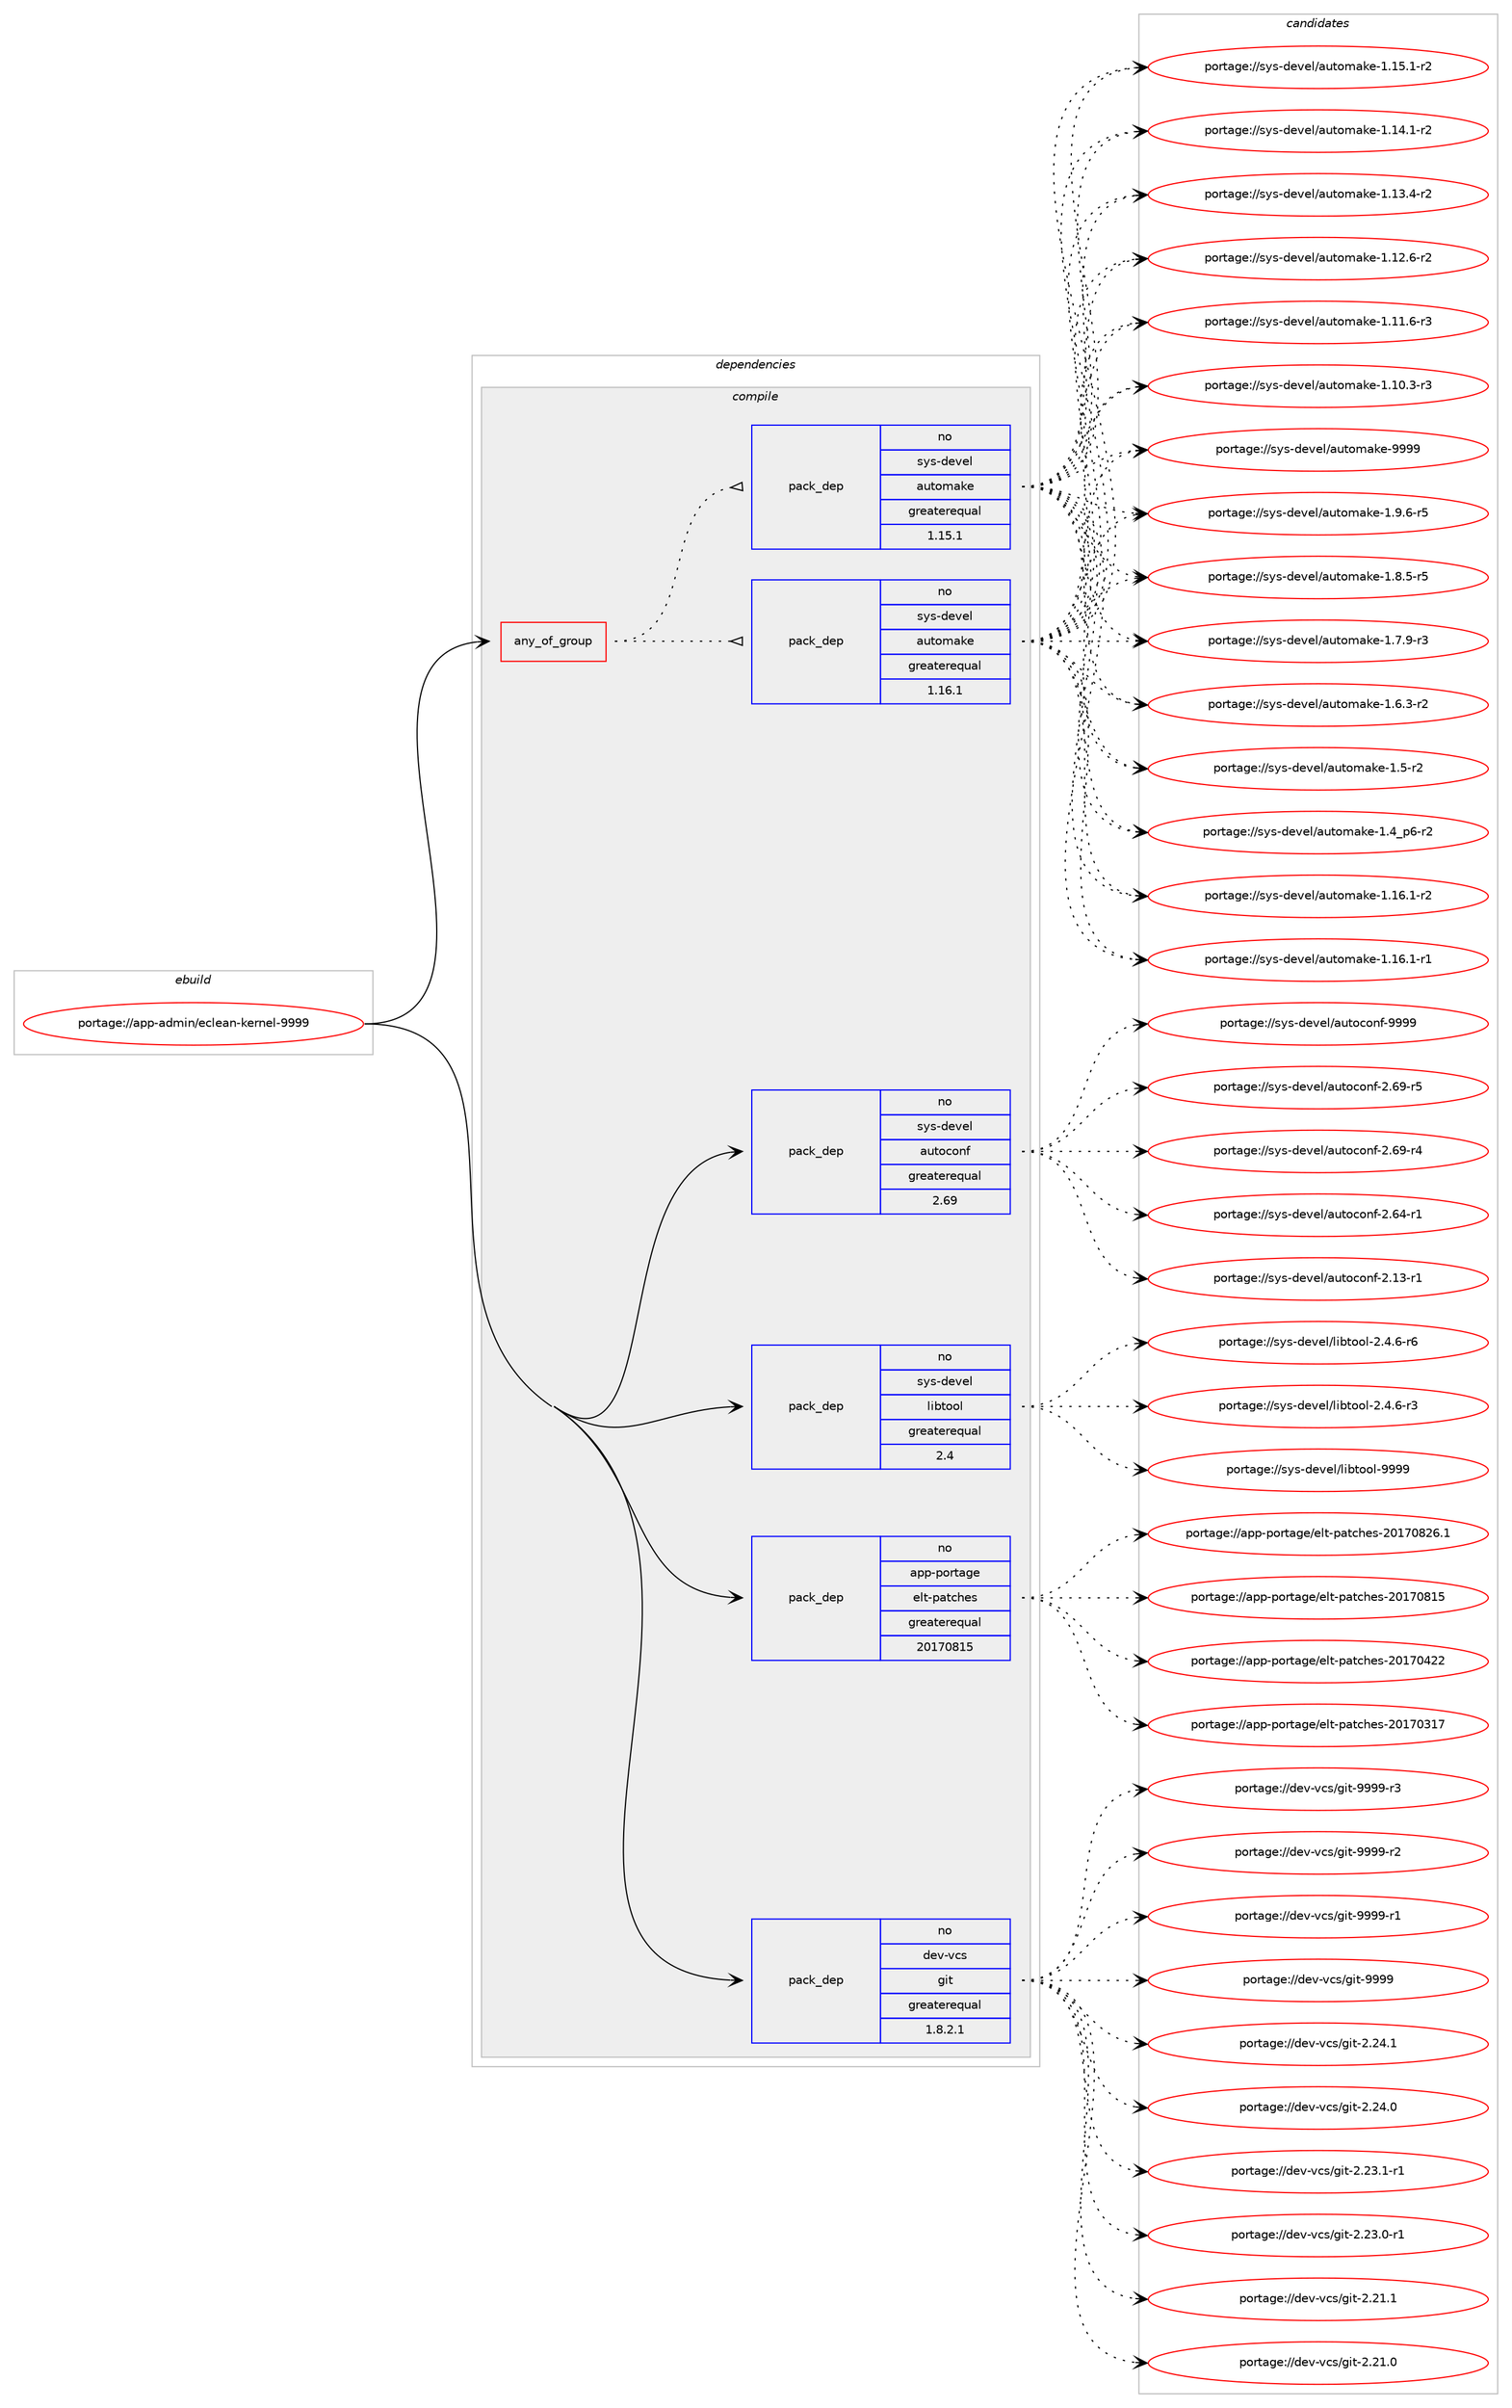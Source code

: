 digraph prolog {

# *************
# Graph options
# *************

newrank=true;
concentrate=true;
compound=true;
graph [rankdir=LR,fontname=Helvetica,fontsize=10,ranksep=1.5];#, ranksep=2.5, nodesep=0.2];
edge  [arrowhead=vee];
node  [fontname=Helvetica,fontsize=10];

# **********
# The ebuild
# **********

subgraph cluster_leftcol {
color=gray;
rank=same;
label=<<i>ebuild</i>>;
id [label="portage://app-admin/eclean-kernel-9999", color=red, width=4, href="../app-admin/eclean-kernel-9999.svg"];
}

# ****************
# The dependencies
# ****************

subgraph cluster_midcol {
color=gray;
label=<<i>dependencies</i>>;
subgraph cluster_compile {
fillcolor="#eeeeee";
style=filled;
label=<<i>compile</i>>;
subgraph any8462 {
dependency657055 [label=<<TABLE BORDER="0" CELLBORDER="1" CELLSPACING="0" CELLPADDING="4"><TR><TD CELLPADDING="10">any_of_group</TD></TR></TABLE>>, shape=none, color=red];subgraph pack492937 {
dependency657056 [label=<<TABLE BORDER="0" CELLBORDER="1" CELLSPACING="0" CELLPADDING="4" WIDTH="220"><TR><TD ROWSPAN="6" CELLPADDING="30">pack_dep</TD></TR><TR><TD WIDTH="110">no</TD></TR><TR><TD>sys-devel</TD></TR><TR><TD>automake</TD></TR><TR><TD>greaterequal</TD></TR><TR><TD>1.16.1</TD></TR></TABLE>>, shape=none, color=blue];
}
dependency657055:e -> dependency657056:w [weight=20,style="dotted",arrowhead="oinv"];
subgraph pack492938 {
dependency657057 [label=<<TABLE BORDER="0" CELLBORDER="1" CELLSPACING="0" CELLPADDING="4" WIDTH="220"><TR><TD ROWSPAN="6" CELLPADDING="30">pack_dep</TD></TR><TR><TD WIDTH="110">no</TD></TR><TR><TD>sys-devel</TD></TR><TR><TD>automake</TD></TR><TR><TD>greaterequal</TD></TR><TR><TD>1.15.1</TD></TR></TABLE>>, shape=none, color=blue];
}
dependency657055:e -> dependency657057:w [weight=20,style="dotted",arrowhead="oinv"];
}
id:e -> dependency657055:w [weight=20,style="solid",arrowhead="vee"];
subgraph pack492939 {
dependency657058 [label=<<TABLE BORDER="0" CELLBORDER="1" CELLSPACING="0" CELLPADDING="4" WIDTH="220"><TR><TD ROWSPAN="6" CELLPADDING="30">pack_dep</TD></TR><TR><TD WIDTH="110">no</TD></TR><TR><TD>app-portage</TD></TR><TR><TD>elt-patches</TD></TR><TR><TD>greaterequal</TD></TR><TR><TD>20170815</TD></TR></TABLE>>, shape=none, color=blue];
}
id:e -> dependency657058:w [weight=20,style="solid",arrowhead="vee"];
subgraph pack492940 {
dependency657059 [label=<<TABLE BORDER="0" CELLBORDER="1" CELLSPACING="0" CELLPADDING="4" WIDTH="220"><TR><TD ROWSPAN="6" CELLPADDING="30">pack_dep</TD></TR><TR><TD WIDTH="110">no</TD></TR><TR><TD>dev-vcs</TD></TR><TR><TD>git</TD></TR><TR><TD>greaterequal</TD></TR><TR><TD>1.8.2.1</TD></TR></TABLE>>, shape=none, color=blue];
}
id:e -> dependency657059:w [weight=20,style="solid",arrowhead="vee"];
subgraph pack492941 {
dependency657060 [label=<<TABLE BORDER="0" CELLBORDER="1" CELLSPACING="0" CELLPADDING="4" WIDTH="220"><TR><TD ROWSPAN="6" CELLPADDING="30">pack_dep</TD></TR><TR><TD WIDTH="110">no</TD></TR><TR><TD>sys-devel</TD></TR><TR><TD>autoconf</TD></TR><TR><TD>greaterequal</TD></TR><TR><TD>2.69</TD></TR></TABLE>>, shape=none, color=blue];
}
id:e -> dependency657060:w [weight=20,style="solid",arrowhead="vee"];
subgraph pack492942 {
dependency657061 [label=<<TABLE BORDER="0" CELLBORDER="1" CELLSPACING="0" CELLPADDING="4" WIDTH="220"><TR><TD ROWSPAN="6" CELLPADDING="30">pack_dep</TD></TR><TR><TD WIDTH="110">no</TD></TR><TR><TD>sys-devel</TD></TR><TR><TD>libtool</TD></TR><TR><TD>greaterequal</TD></TR><TR><TD>2.4</TD></TR></TABLE>>, shape=none, color=blue];
}
id:e -> dependency657061:w [weight=20,style="solid",arrowhead="vee"];
}
subgraph cluster_compileandrun {
fillcolor="#eeeeee";
style=filled;
label=<<i>compile and run</i>>;
}
subgraph cluster_run {
fillcolor="#eeeeee";
style=filled;
label=<<i>run</i>>;
}
}

# **************
# The candidates
# **************

subgraph cluster_choices {
rank=same;
color=gray;
label=<<i>candidates</i>>;

subgraph choice492937 {
color=black;
nodesep=1;
choice115121115451001011181011084797117116111109971071014557575757 [label="portage://sys-devel/automake-9999", color=red, width=4,href="../sys-devel/automake-9999.svg"];
choice115121115451001011181011084797117116111109971071014549465746544511453 [label="portage://sys-devel/automake-1.9.6-r5", color=red, width=4,href="../sys-devel/automake-1.9.6-r5.svg"];
choice115121115451001011181011084797117116111109971071014549465646534511453 [label="portage://sys-devel/automake-1.8.5-r5", color=red, width=4,href="../sys-devel/automake-1.8.5-r5.svg"];
choice115121115451001011181011084797117116111109971071014549465546574511451 [label="portage://sys-devel/automake-1.7.9-r3", color=red, width=4,href="../sys-devel/automake-1.7.9-r3.svg"];
choice115121115451001011181011084797117116111109971071014549465446514511450 [label="portage://sys-devel/automake-1.6.3-r2", color=red, width=4,href="../sys-devel/automake-1.6.3-r2.svg"];
choice11512111545100101118101108479711711611110997107101454946534511450 [label="portage://sys-devel/automake-1.5-r2", color=red, width=4,href="../sys-devel/automake-1.5-r2.svg"];
choice115121115451001011181011084797117116111109971071014549465295112544511450 [label="portage://sys-devel/automake-1.4_p6-r2", color=red, width=4,href="../sys-devel/automake-1.4_p6-r2.svg"];
choice11512111545100101118101108479711711611110997107101454946495446494511450 [label="portage://sys-devel/automake-1.16.1-r2", color=red, width=4,href="../sys-devel/automake-1.16.1-r2.svg"];
choice11512111545100101118101108479711711611110997107101454946495446494511449 [label="portage://sys-devel/automake-1.16.1-r1", color=red, width=4,href="../sys-devel/automake-1.16.1-r1.svg"];
choice11512111545100101118101108479711711611110997107101454946495346494511450 [label="portage://sys-devel/automake-1.15.1-r2", color=red, width=4,href="../sys-devel/automake-1.15.1-r2.svg"];
choice11512111545100101118101108479711711611110997107101454946495246494511450 [label="portage://sys-devel/automake-1.14.1-r2", color=red, width=4,href="../sys-devel/automake-1.14.1-r2.svg"];
choice11512111545100101118101108479711711611110997107101454946495146524511450 [label="portage://sys-devel/automake-1.13.4-r2", color=red, width=4,href="../sys-devel/automake-1.13.4-r2.svg"];
choice11512111545100101118101108479711711611110997107101454946495046544511450 [label="portage://sys-devel/automake-1.12.6-r2", color=red, width=4,href="../sys-devel/automake-1.12.6-r2.svg"];
choice11512111545100101118101108479711711611110997107101454946494946544511451 [label="portage://sys-devel/automake-1.11.6-r3", color=red, width=4,href="../sys-devel/automake-1.11.6-r3.svg"];
choice11512111545100101118101108479711711611110997107101454946494846514511451 [label="portage://sys-devel/automake-1.10.3-r3", color=red, width=4,href="../sys-devel/automake-1.10.3-r3.svg"];
dependency657056:e -> choice115121115451001011181011084797117116111109971071014557575757:w [style=dotted,weight="100"];
dependency657056:e -> choice115121115451001011181011084797117116111109971071014549465746544511453:w [style=dotted,weight="100"];
dependency657056:e -> choice115121115451001011181011084797117116111109971071014549465646534511453:w [style=dotted,weight="100"];
dependency657056:e -> choice115121115451001011181011084797117116111109971071014549465546574511451:w [style=dotted,weight="100"];
dependency657056:e -> choice115121115451001011181011084797117116111109971071014549465446514511450:w [style=dotted,weight="100"];
dependency657056:e -> choice11512111545100101118101108479711711611110997107101454946534511450:w [style=dotted,weight="100"];
dependency657056:e -> choice115121115451001011181011084797117116111109971071014549465295112544511450:w [style=dotted,weight="100"];
dependency657056:e -> choice11512111545100101118101108479711711611110997107101454946495446494511450:w [style=dotted,weight="100"];
dependency657056:e -> choice11512111545100101118101108479711711611110997107101454946495446494511449:w [style=dotted,weight="100"];
dependency657056:e -> choice11512111545100101118101108479711711611110997107101454946495346494511450:w [style=dotted,weight="100"];
dependency657056:e -> choice11512111545100101118101108479711711611110997107101454946495246494511450:w [style=dotted,weight="100"];
dependency657056:e -> choice11512111545100101118101108479711711611110997107101454946495146524511450:w [style=dotted,weight="100"];
dependency657056:e -> choice11512111545100101118101108479711711611110997107101454946495046544511450:w [style=dotted,weight="100"];
dependency657056:e -> choice11512111545100101118101108479711711611110997107101454946494946544511451:w [style=dotted,weight="100"];
dependency657056:e -> choice11512111545100101118101108479711711611110997107101454946494846514511451:w [style=dotted,weight="100"];
}
subgraph choice492938 {
color=black;
nodesep=1;
choice115121115451001011181011084797117116111109971071014557575757 [label="portage://sys-devel/automake-9999", color=red, width=4,href="../sys-devel/automake-9999.svg"];
choice115121115451001011181011084797117116111109971071014549465746544511453 [label="portage://sys-devel/automake-1.9.6-r5", color=red, width=4,href="../sys-devel/automake-1.9.6-r5.svg"];
choice115121115451001011181011084797117116111109971071014549465646534511453 [label="portage://sys-devel/automake-1.8.5-r5", color=red, width=4,href="../sys-devel/automake-1.8.5-r5.svg"];
choice115121115451001011181011084797117116111109971071014549465546574511451 [label="portage://sys-devel/automake-1.7.9-r3", color=red, width=4,href="../sys-devel/automake-1.7.9-r3.svg"];
choice115121115451001011181011084797117116111109971071014549465446514511450 [label="portage://sys-devel/automake-1.6.3-r2", color=red, width=4,href="../sys-devel/automake-1.6.3-r2.svg"];
choice11512111545100101118101108479711711611110997107101454946534511450 [label="portage://sys-devel/automake-1.5-r2", color=red, width=4,href="../sys-devel/automake-1.5-r2.svg"];
choice115121115451001011181011084797117116111109971071014549465295112544511450 [label="portage://sys-devel/automake-1.4_p6-r2", color=red, width=4,href="../sys-devel/automake-1.4_p6-r2.svg"];
choice11512111545100101118101108479711711611110997107101454946495446494511450 [label="portage://sys-devel/automake-1.16.1-r2", color=red, width=4,href="../sys-devel/automake-1.16.1-r2.svg"];
choice11512111545100101118101108479711711611110997107101454946495446494511449 [label="portage://sys-devel/automake-1.16.1-r1", color=red, width=4,href="../sys-devel/automake-1.16.1-r1.svg"];
choice11512111545100101118101108479711711611110997107101454946495346494511450 [label="portage://sys-devel/automake-1.15.1-r2", color=red, width=4,href="../sys-devel/automake-1.15.1-r2.svg"];
choice11512111545100101118101108479711711611110997107101454946495246494511450 [label="portage://sys-devel/automake-1.14.1-r2", color=red, width=4,href="../sys-devel/automake-1.14.1-r2.svg"];
choice11512111545100101118101108479711711611110997107101454946495146524511450 [label="portage://sys-devel/automake-1.13.4-r2", color=red, width=4,href="../sys-devel/automake-1.13.4-r2.svg"];
choice11512111545100101118101108479711711611110997107101454946495046544511450 [label="portage://sys-devel/automake-1.12.6-r2", color=red, width=4,href="../sys-devel/automake-1.12.6-r2.svg"];
choice11512111545100101118101108479711711611110997107101454946494946544511451 [label="portage://sys-devel/automake-1.11.6-r3", color=red, width=4,href="../sys-devel/automake-1.11.6-r3.svg"];
choice11512111545100101118101108479711711611110997107101454946494846514511451 [label="portage://sys-devel/automake-1.10.3-r3", color=red, width=4,href="../sys-devel/automake-1.10.3-r3.svg"];
dependency657057:e -> choice115121115451001011181011084797117116111109971071014557575757:w [style=dotted,weight="100"];
dependency657057:e -> choice115121115451001011181011084797117116111109971071014549465746544511453:w [style=dotted,weight="100"];
dependency657057:e -> choice115121115451001011181011084797117116111109971071014549465646534511453:w [style=dotted,weight="100"];
dependency657057:e -> choice115121115451001011181011084797117116111109971071014549465546574511451:w [style=dotted,weight="100"];
dependency657057:e -> choice115121115451001011181011084797117116111109971071014549465446514511450:w [style=dotted,weight="100"];
dependency657057:e -> choice11512111545100101118101108479711711611110997107101454946534511450:w [style=dotted,weight="100"];
dependency657057:e -> choice115121115451001011181011084797117116111109971071014549465295112544511450:w [style=dotted,weight="100"];
dependency657057:e -> choice11512111545100101118101108479711711611110997107101454946495446494511450:w [style=dotted,weight="100"];
dependency657057:e -> choice11512111545100101118101108479711711611110997107101454946495446494511449:w [style=dotted,weight="100"];
dependency657057:e -> choice11512111545100101118101108479711711611110997107101454946495346494511450:w [style=dotted,weight="100"];
dependency657057:e -> choice11512111545100101118101108479711711611110997107101454946495246494511450:w [style=dotted,weight="100"];
dependency657057:e -> choice11512111545100101118101108479711711611110997107101454946495146524511450:w [style=dotted,weight="100"];
dependency657057:e -> choice11512111545100101118101108479711711611110997107101454946495046544511450:w [style=dotted,weight="100"];
dependency657057:e -> choice11512111545100101118101108479711711611110997107101454946494946544511451:w [style=dotted,weight="100"];
dependency657057:e -> choice11512111545100101118101108479711711611110997107101454946494846514511451:w [style=dotted,weight="100"];
}
subgraph choice492939 {
color=black;
nodesep=1;
choice971121124511211111411697103101471011081164511297116991041011154550484955485650544649 [label="portage://app-portage/elt-patches-20170826.1", color=red, width=4,href="../app-portage/elt-patches-20170826.1.svg"];
choice97112112451121111141169710310147101108116451129711699104101115455048495548564953 [label="portage://app-portage/elt-patches-20170815", color=red, width=4,href="../app-portage/elt-patches-20170815.svg"];
choice97112112451121111141169710310147101108116451129711699104101115455048495548525050 [label="portage://app-portage/elt-patches-20170422", color=red, width=4,href="../app-portage/elt-patches-20170422.svg"];
choice97112112451121111141169710310147101108116451129711699104101115455048495548514955 [label="portage://app-portage/elt-patches-20170317", color=red, width=4,href="../app-portage/elt-patches-20170317.svg"];
dependency657058:e -> choice971121124511211111411697103101471011081164511297116991041011154550484955485650544649:w [style=dotted,weight="100"];
dependency657058:e -> choice97112112451121111141169710310147101108116451129711699104101115455048495548564953:w [style=dotted,weight="100"];
dependency657058:e -> choice97112112451121111141169710310147101108116451129711699104101115455048495548525050:w [style=dotted,weight="100"];
dependency657058:e -> choice97112112451121111141169710310147101108116451129711699104101115455048495548514955:w [style=dotted,weight="100"];
}
subgraph choice492940 {
color=black;
nodesep=1;
choice10010111845118991154710310511645575757574511451 [label="portage://dev-vcs/git-9999-r3", color=red, width=4,href="../dev-vcs/git-9999-r3.svg"];
choice10010111845118991154710310511645575757574511450 [label="portage://dev-vcs/git-9999-r2", color=red, width=4,href="../dev-vcs/git-9999-r2.svg"];
choice10010111845118991154710310511645575757574511449 [label="portage://dev-vcs/git-9999-r1", color=red, width=4,href="../dev-vcs/git-9999-r1.svg"];
choice1001011184511899115471031051164557575757 [label="portage://dev-vcs/git-9999", color=red, width=4,href="../dev-vcs/git-9999.svg"];
choice10010111845118991154710310511645504650524649 [label="portage://dev-vcs/git-2.24.1", color=red, width=4,href="../dev-vcs/git-2.24.1.svg"];
choice10010111845118991154710310511645504650524648 [label="portage://dev-vcs/git-2.24.0", color=red, width=4,href="../dev-vcs/git-2.24.0.svg"];
choice100101118451189911547103105116455046505146494511449 [label="portage://dev-vcs/git-2.23.1-r1", color=red, width=4,href="../dev-vcs/git-2.23.1-r1.svg"];
choice100101118451189911547103105116455046505146484511449 [label="portage://dev-vcs/git-2.23.0-r1", color=red, width=4,href="../dev-vcs/git-2.23.0-r1.svg"];
choice10010111845118991154710310511645504650494649 [label="portage://dev-vcs/git-2.21.1", color=red, width=4,href="../dev-vcs/git-2.21.1.svg"];
choice10010111845118991154710310511645504650494648 [label="portage://dev-vcs/git-2.21.0", color=red, width=4,href="../dev-vcs/git-2.21.0.svg"];
dependency657059:e -> choice10010111845118991154710310511645575757574511451:w [style=dotted,weight="100"];
dependency657059:e -> choice10010111845118991154710310511645575757574511450:w [style=dotted,weight="100"];
dependency657059:e -> choice10010111845118991154710310511645575757574511449:w [style=dotted,weight="100"];
dependency657059:e -> choice1001011184511899115471031051164557575757:w [style=dotted,weight="100"];
dependency657059:e -> choice10010111845118991154710310511645504650524649:w [style=dotted,weight="100"];
dependency657059:e -> choice10010111845118991154710310511645504650524648:w [style=dotted,weight="100"];
dependency657059:e -> choice100101118451189911547103105116455046505146494511449:w [style=dotted,weight="100"];
dependency657059:e -> choice100101118451189911547103105116455046505146484511449:w [style=dotted,weight="100"];
dependency657059:e -> choice10010111845118991154710310511645504650494649:w [style=dotted,weight="100"];
dependency657059:e -> choice10010111845118991154710310511645504650494648:w [style=dotted,weight="100"];
}
subgraph choice492941 {
color=black;
nodesep=1;
choice115121115451001011181011084797117116111991111101024557575757 [label="portage://sys-devel/autoconf-9999", color=red, width=4,href="../sys-devel/autoconf-9999.svg"];
choice1151211154510010111810110847971171161119911111010245504654574511453 [label="portage://sys-devel/autoconf-2.69-r5", color=red, width=4,href="../sys-devel/autoconf-2.69-r5.svg"];
choice1151211154510010111810110847971171161119911111010245504654574511452 [label="portage://sys-devel/autoconf-2.69-r4", color=red, width=4,href="../sys-devel/autoconf-2.69-r4.svg"];
choice1151211154510010111810110847971171161119911111010245504654524511449 [label="portage://sys-devel/autoconf-2.64-r1", color=red, width=4,href="../sys-devel/autoconf-2.64-r1.svg"];
choice1151211154510010111810110847971171161119911111010245504649514511449 [label="portage://sys-devel/autoconf-2.13-r1", color=red, width=4,href="../sys-devel/autoconf-2.13-r1.svg"];
dependency657060:e -> choice115121115451001011181011084797117116111991111101024557575757:w [style=dotted,weight="100"];
dependency657060:e -> choice1151211154510010111810110847971171161119911111010245504654574511453:w [style=dotted,weight="100"];
dependency657060:e -> choice1151211154510010111810110847971171161119911111010245504654574511452:w [style=dotted,weight="100"];
dependency657060:e -> choice1151211154510010111810110847971171161119911111010245504654524511449:w [style=dotted,weight="100"];
dependency657060:e -> choice1151211154510010111810110847971171161119911111010245504649514511449:w [style=dotted,weight="100"];
}
subgraph choice492942 {
color=black;
nodesep=1;
choice1151211154510010111810110847108105981161111111084557575757 [label="portage://sys-devel/libtool-9999", color=red, width=4,href="../sys-devel/libtool-9999.svg"];
choice1151211154510010111810110847108105981161111111084550465246544511454 [label="portage://sys-devel/libtool-2.4.6-r6", color=red, width=4,href="../sys-devel/libtool-2.4.6-r6.svg"];
choice1151211154510010111810110847108105981161111111084550465246544511451 [label="portage://sys-devel/libtool-2.4.6-r3", color=red, width=4,href="../sys-devel/libtool-2.4.6-r3.svg"];
dependency657061:e -> choice1151211154510010111810110847108105981161111111084557575757:w [style=dotted,weight="100"];
dependency657061:e -> choice1151211154510010111810110847108105981161111111084550465246544511454:w [style=dotted,weight="100"];
dependency657061:e -> choice1151211154510010111810110847108105981161111111084550465246544511451:w [style=dotted,weight="100"];
}
}

}
